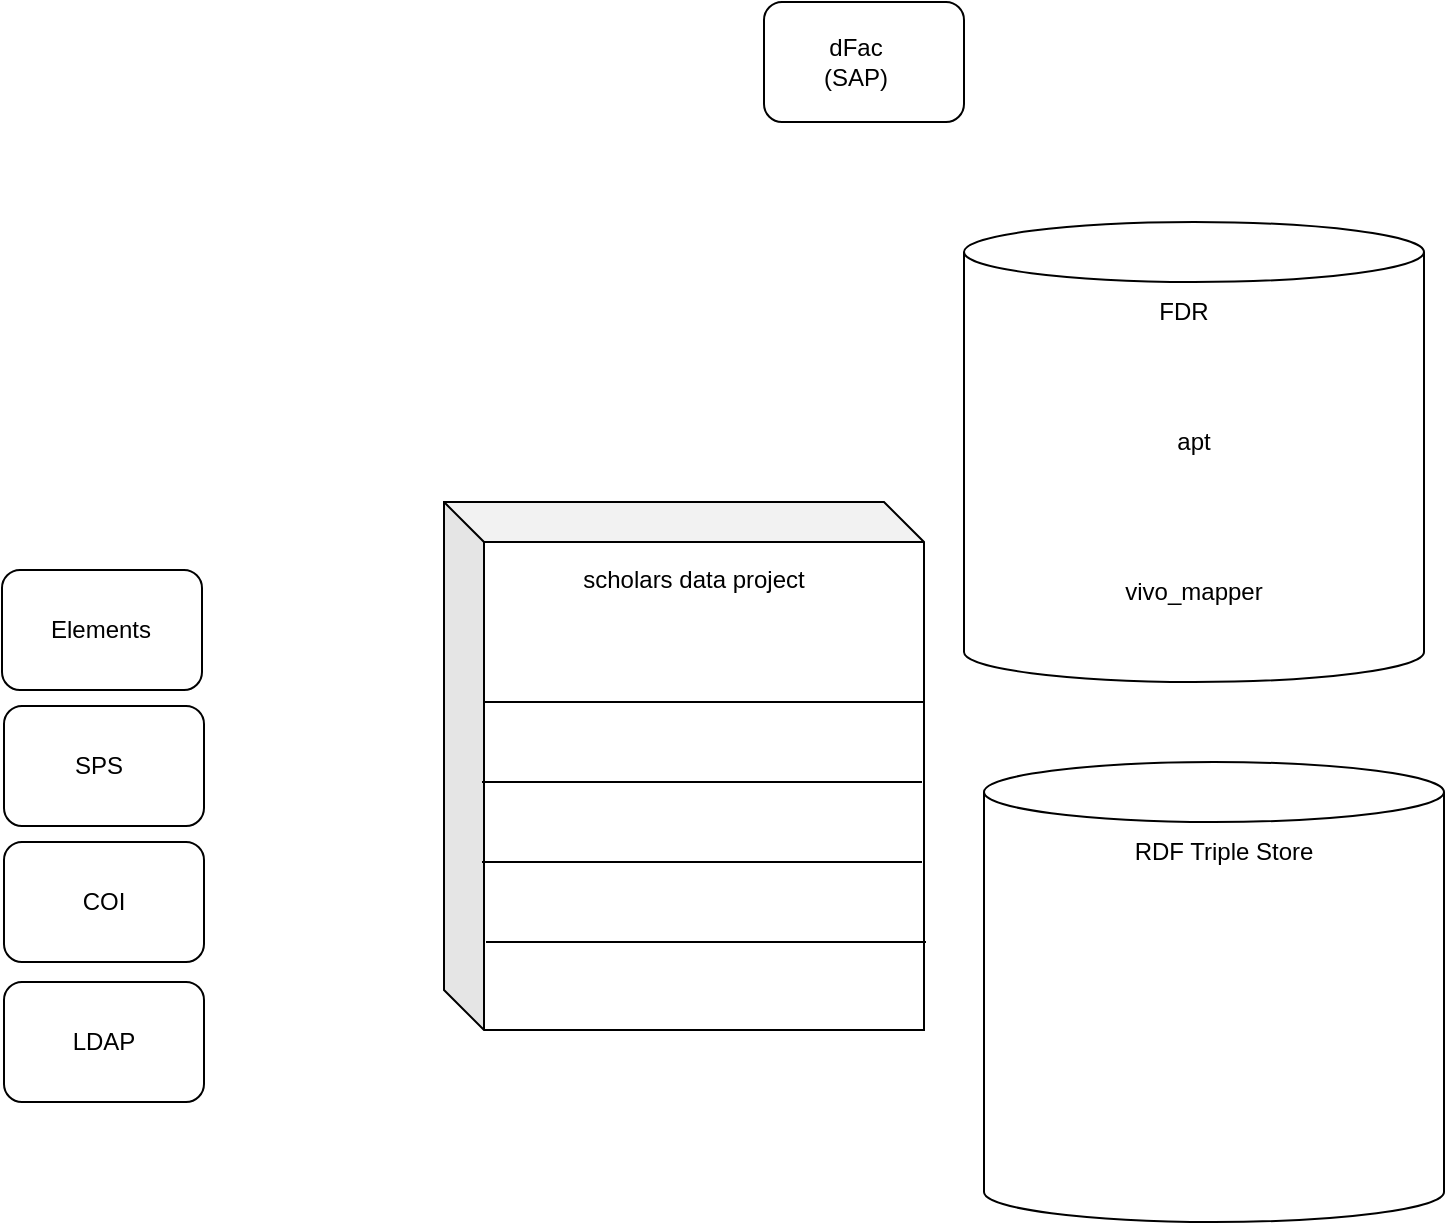 <mxfile version="18.1.3" type="github">
  <diagram id="IqyoLkYpXTlPL6i7CgRo" name="Page-1">
    <mxGraphModel dx="1186" dy="729" grid="1" gridSize="10" guides="1" tooltips="1" connect="1" arrows="1" fold="1" page="1" pageScale="1" pageWidth="850" pageHeight="1100" math="0" shadow="0">
      <root>
        <mxCell id="0" />
        <mxCell id="1" parent="0" />
        <mxCell id="lp7IjSpatS8nkD8hHzZR-25" value="" style="shape=cube;whiteSpace=wrap;html=1;boundedLbl=1;backgroundOutline=1;darkOpacity=0.05;darkOpacity2=0.1;" vertex="1" parent="1">
          <mxGeometry x="290" y="350" width="240" height="264" as="geometry" />
        </mxCell>
        <mxCell id="lp7IjSpatS8nkD8hHzZR-4" value="" style="group" vertex="1" connectable="0" parent="1">
          <mxGeometry x="450" y="100" width="100" height="60" as="geometry" />
        </mxCell>
        <mxCell id="lp7IjSpatS8nkD8hHzZR-1" value="" style="rounded=1;whiteSpace=wrap;html=1;" vertex="1" parent="lp7IjSpatS8nkD8hHzZR-4">
          <mxGeometry width="100" height="60" as="geometry" />
        </mxCell>
        <mxCell id="lp7IjSpatS8nkD8hHzZR-2" value="&lt;div&gt;dFac&lt;/div&gt;&lt;div&gt;(SAP)&lt;br&gt;&lt;/div&gt;" style="text;html=1;strokeColor=none;fillColor=none;align=center;verticalAlign=middle;whiteSpace=wrap;rounded=0;" vertex="1" parent="lp7IjSpatS8nkD8hHzZR-4">
          <mxGeometry x="21" y="17" width="50" height="25" as="geometry" />
        </mxCell>
        <mxCell id="lp7IjSpatS8nkD8hHzZR-5" value="" style="group" vertex="1" connectable="0" parent="1">
          <mxGeometry x="70" y="452" width="100" height="60" as="geometry" />
        </mxCell>
        <mxCell id="lp7IjSpatS8nkD8hHzZR-6" value="" style="rounded=1;whiteSpace=wrap;html=1;" vertex="1" parent="lp7IjSpatS8nkD8hHzZR-5">
          <mxGeometry width="100" height="60" as="geometry" />
        </mxCell>
        <mxCell id="lp7IjSpatS8nkD8hHzZR-7" value="SPS" style="text;html=1;strokeColor=none;fillColor=none;align=center;verticalAlign=middle;whiteSpace=wrap;rounded=0;" vertex="1" parent="lp7IjSpatS8nkD8hHzZR-5">
          <mxGeometry x="25" y="23" width="45" height="13" as="geometry" />
        </mxCell>
        <mxCell id="lp7IjSpatS8nkD8hHzZR-12" value="" style="group" vertex="1" connectable="0" parent="1">
          <mxGeometry x="90" y="174" width="100" height="60" as="geometry" />
        </mxCell>
        <mxCell id="lp7IjSpatS8nkD8hHzZR-13" value="" style="rounded=1;whiteSpace=wrap;html=1;" vertex="1" parent="lp7IjSpatS8nkD8hHzZR-12">
          <mxGeometry x="-21" y="210" width="100" height="60" as="geometry" />
        </mxCell>
        <mxCell id="lp7IjSpatS8nkD8hHzZR-16" value="Elements" style="text;html=1;strokeColor=none;fillColor=none;align=center;verticalAlign=middle;whiteSpace=wrap;rounded=0;" vertex="1" parent="1">
          <mxGeometry x="96" y="407" width="45" height="13" as="geometry" />
        </mxCell>
        <mxCell id="lp7IjSpatS8nkD8hHzZR-17" value="COI" style="rounded=1;whiteSpace=wrap;html=1;" vertex="1" parent="1">
          <mxGeometry x="70" y="520" width="100" height="60" as="geometry" />
        </mxCell>
        <mxCell id="lp7IjSpatS8nkD8hHzZR-18" value="LDAP" style="rounded=1;whiteSpace=wrap;html=1;" vertex="1" parent="1">
          <mxGeometry x="70" y="590" width="100" height="60" as="geometry" />
        </mxCell>
        <mxCell id="lp7IjSpatS8nkD8hHzZR-20" value="scholars data project" style="text;html=1;strokeColor=none;fillColor=none;align=center;verticalAlign=middle;whiteSpace=wrap;rounded=0;" vertex="1" parent="1">
          <mxGeometry x="330" y="374" width="170" height="30" as="geometry" />
        </mxCell>
        <mxCell id="lp7IjSpatS8nkD8hHzZR-29" value="" style="endArrow=none;html=1;rounded=0;" edge="1" parent="1">
          <mxGeometry width="50" height="50" relative="1" as="geometry">
            <mxPoint x="310" y="450" as="sourcePoint" />
            <mxPoint x="530" y="450" as="targetPoint" />
          </mxGeometry>
        </mxCell>
        <mxCell id="lp7IjSpatS8nkD8hHzZR-30" value="" style="endArrow=none;html=1;rounded=0;" edge="1" parent="1">
          <mxGeometry width="50" height="50" relative="1" as="geometry">
            <mxPoint x="309" y="490" as="sourcePoint" />
            <mxPoint x="529" y="490" as="targetPoint" />
          </mxGeometry>
        </mxCell>
        <mxCell id="lp7IjSpatS8nkD8hHzZR-31" value="" style="endArrow=none;html=1;rounded=0;" edge="1" parent="1">
          <mxGeometry width="50" height="50" relative="1" as="geometry">
            <mxPoint x="309" y="530" as="sourcePoint" />
            <mxPoint x="529" y="530" as="targetPoint" />
          </mxGeometry>
        </mxCell>
        <mxCell id="lp7IjSpatS8nkD8hHzZR-32" value="" style="endArrow=none;html=1;rounded=0;" edge="1" parent="1">
          <mxGeometry width="50" height="50" relative="1" as="geometry">
            <mxPoint x="311" y="570" as="sourcePoint" />
            <mxPoint x="531" y="570" as="targetPoint" />
          </mxGeometry>
        </mxCell>
        <mxCell id="lp7IjSpatS8nkD8hHzZR-35" value="" style="group" vertex="1" connectable="0" parent="1">
          <mxGeometry x="550" y="210" width="230" height="230" as="geometry" />
        </mxCell>
        <mxCell id="lp7IjSpatS8nkD8hHzZR-21" value="" style="shape=cylinder3;whiteSpace=wrap;html=1;boundedLbl=1;backgroundOutline=1;size=15;" vertex="1" parent="lp7IjSpatS8nkD8hHzZR-35">
          <mxGeometry width="230" height="230" as="geometry" />
        </mxCell>
        <mxCell id="lp7IjSpatS8nkD8hHzZR-22" value="&lt;div&gt;FDR&lt;/div&gt;" style="text;html=1;strokeColor=none;fillColor=none;align=center;verticalAlign=middle;whiteSpace=wrap;rounded=0;" vertex="1" parent="lp7IjSpatS8nkD8hHzZR-35">
          <mxGeometry x="80" y="30" width="60" height="30" as="geometry" />
        </mxCell>
        <mxCell id="lp7IjSpatS8nkD8hHzZR-23" value="&lt;div&gt;vivo_mapper&lt;/div&gt;&lt;div&gt;&lt;br&gt;&lt;/div&gt;" style="text;html=1;strokeColor=none;fillColor=none;align=center;verticalAlign=middle;whiteSpace=wrap;rounded=0;" vertex="1" parent="lp7IjSpatS8nkD8hHzZR-35">
          <mxGeometry x="65" y="177" width="100" height="30" as="geometry" />
        </mxCell>
        <mxCell id="lp7IjSpatS8nkD8hHzZR-24" value="apt" style="text;html=1;strokeColor=none;fillColor=none;align=center;verticalAlign=middle;whiteSpace=wrap;rounded=0;" vertex="1" parent="lp7IjSpatS8nkD8hHzZR-35">
          <mxGeometry x="65" y="95" width="100" height="30" as="geometry" />
        </mxCell>
        <mxCell id="lp7IjSpatS8nkD8hHzZR-36" value="" style="group" vertex="1" connectable="0" parent="1">
          <mxGeometry x="560" y="480" width="230" height="230" as="geometry" />
        </mxCell>
        <mxCell id="lp7IjSpatS8nkD8hHzZR-37" value="" style="shape=cylinder3;whiteSpace=wrap;html=1;boundedLbl=1;backgroundOutline=1;size=15;" vertex="1" parent="lp7IjSpatS8nkD8hHzZR-36">
          <mxGeometry width="230" height="230" as="geometry" />
        </mxCell>
        <mxCell id="lp7IjSpatS8nkD8hHzZR-38" value="RDF Triple Store" style="text;html=1;strokeColor=none;fillColor=none;align=center;verticalAlign=middle;whiteSpace=wrap;rounded=0;" vertex="1" parent="lp7IjSpatS8nkD8hHzZR-36">
          <mxGeometry x="30" y="30" width="180" height="30" as="geometry" />
        </mxCell>
      </root>
    </mxGraphModel>
  </diagram>
</mxfile>
